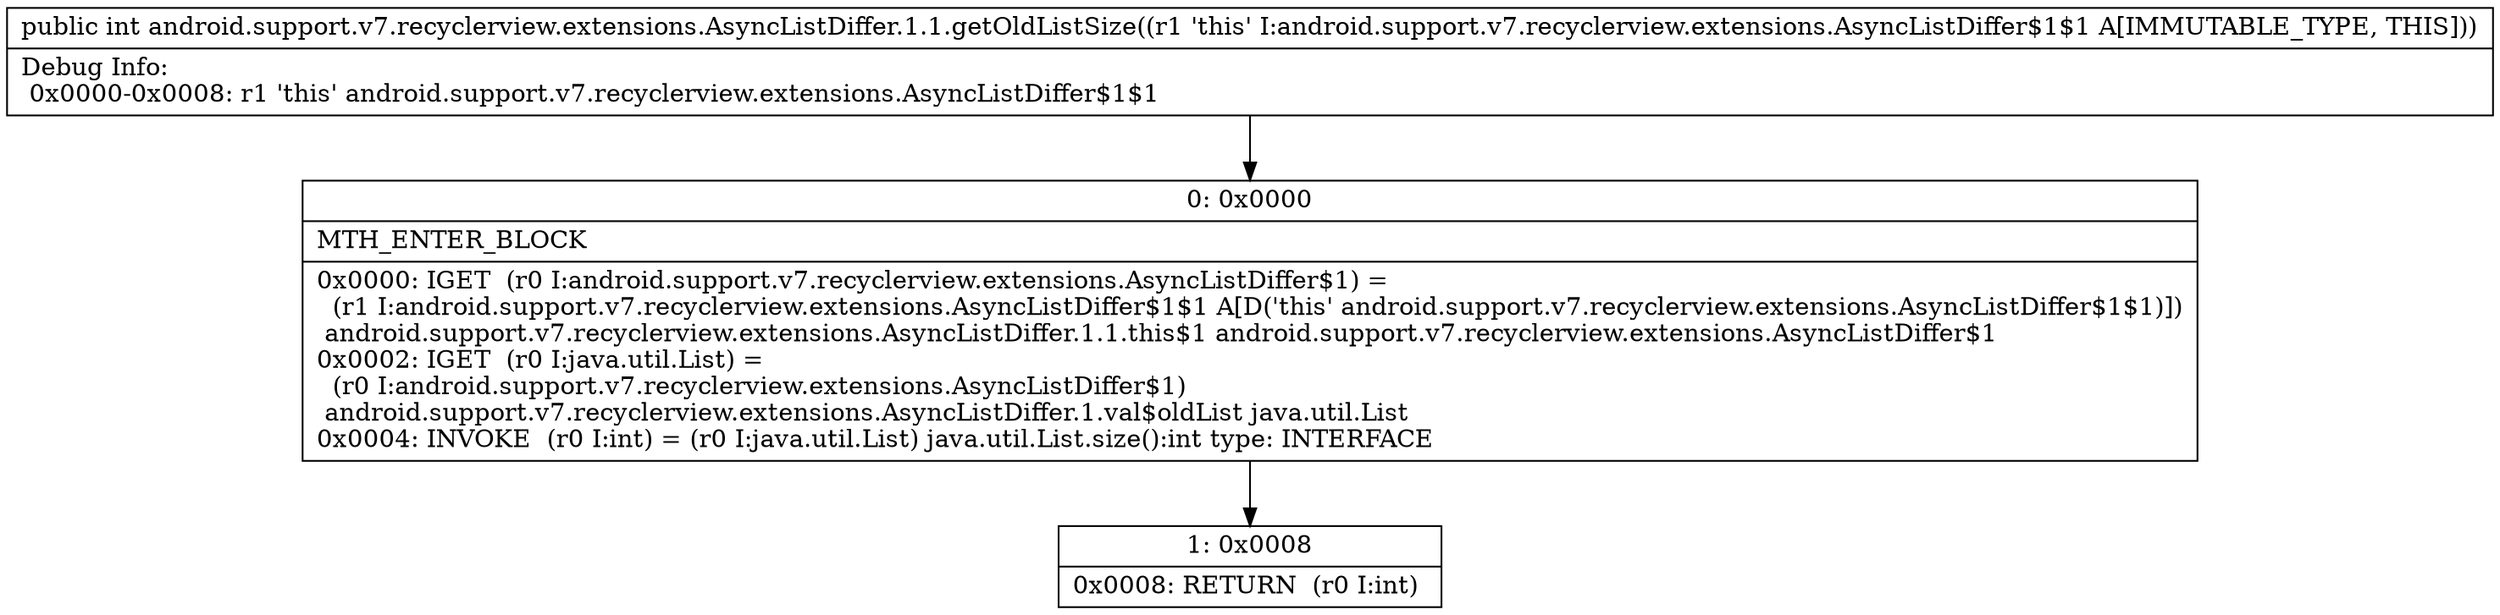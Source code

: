 digraph "CFG forandroid.support.v7.recyclerview.extensions.AsyncListDiffer.1.1.getOldListSize()I" {
Node_0 [shape=record,label="{0\:\ 0x0000|MTH_ENTER_BLOCK\l|0x0000: IGET  (r0 I:android.support.v7.recyclerview.extensions.AsyncListDiffer$1) = \l  (r1 I:android.support.v7.recyclerview.extensions.AsyncListDiffer$1$1 A[D('this' android.support.v7.recyclerview.extensions.AsyncListDiffer$1$1)])\l android.support.v7.recyclerview.extensions.AsyncListDiffer.1.1.this$1 android.support.v7.recyclerview.extensions.AsyncListDiffer$1 \l0x0002: IGET  (r0 I:java.util.List) = \l  (r0 I:android.support.v7.recyclerview.extensions.AsyncListDiffer$1)\l android.support.v7.recyclerview.extensions.AsyncListDiffer.1.val$oldList java.util.List \l0x0004: INVOKE  (r0 I:int) = (r0 I:java.util.List) java.util.List.size():int type: INTERFACE \l}"];
Node_1 [shape=record,label="{1\:\ 0x0008|0x0008: RETURN  (r0 I:int) \l}"];
MethodNode[shape=record,label="{public int android.support.v7.recyclerview.extensions.AsyncListDiffer.1.1.getOldListSize((r1 'this' I:android.support.v7.recyclerview.extensions.AsyncListDiffer$1$1 A[IMMUTABLE_TYPE, THIS]))  | Debug Info:\l  0x0000\-0x0008: r1 'this' android.support.v7.recyclerview.extensions.AsyncListDiffer$1$1\l}"];
MethodNode -> Node_0;
Node_0 -> Node_1;
}


